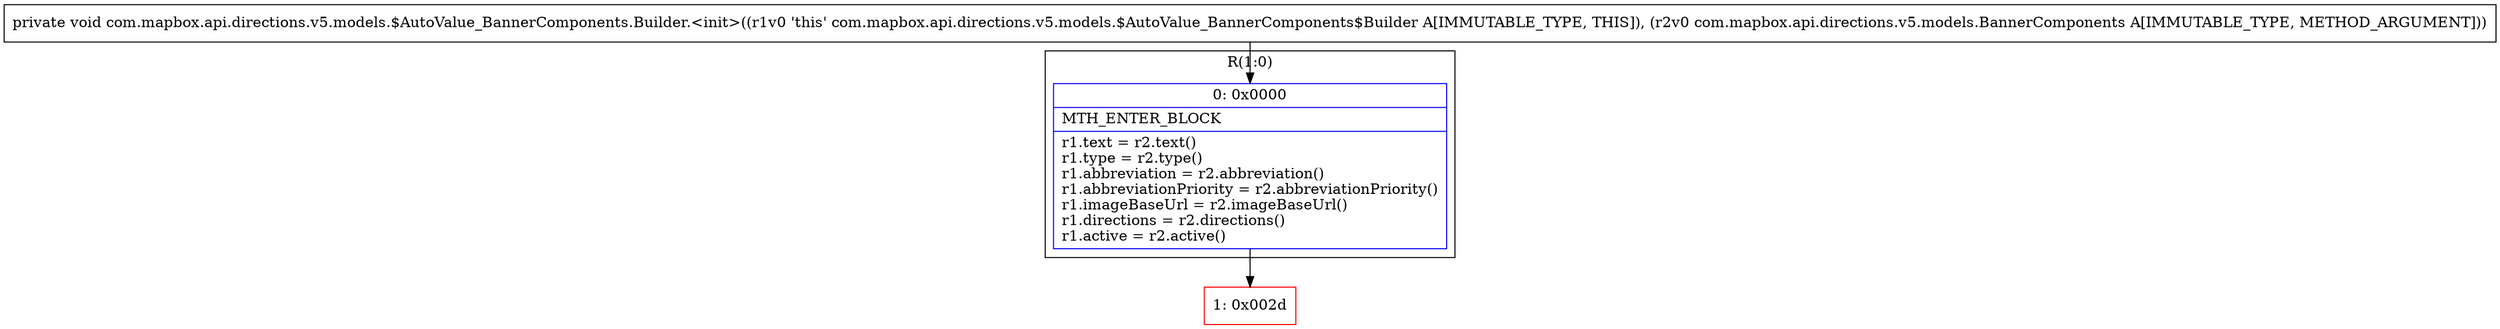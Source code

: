 digraph "CFG forcom.mapbox.api.directions.v5.models.$AutoValue_BannerComponents.Builder.\<init\>(Lcom\/mapbox\/api\/directions\/v5\/models\/BannerComponents;)V" {
subgraph cluster_Region_294452108 {
label = "R(1:0)";
node [shape=record,color=blue];
Node_0 [shape=record,label="{0\:\ 0x0000|MTH_ENTER_BLOCK\l|r1.text = r2.text()\lr1.type = r2.type()\lr1.abbreviation = r2.abbreviation()\lr1.abbreviationPriority = r2.abbreviationPriority()\lr1.imageBaseUrl = r2.imageBaseUrl()\lr1.directions = r2.directions()\lr1.active = r2.active()\l}"];
}
Node_1 [shape=record,color=red,label="{1\:\ 0x002d}"];
MethodNode[shape=record,label="{private void com.mapbox.api.directions.v5.models.$AutoValue_BannerComponents.Builder.\<init\>((r1v0 'this' com.mapbox.api.directions.v5.models.$AutoValue_BannerComponents$Builder A[IMMUTABLE_TYPE, THIS]), (r2v0 com.mapbox.api.directions.v5.models.BannerComponents A[IMMUTABLE_TYPE, METHOD_ARGUMENT])) }"];
MethodNode -> Node_0;
Node_0 -> Node_1;
}

